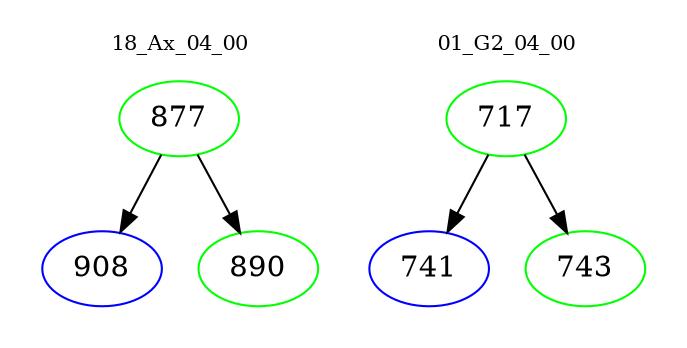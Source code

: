 digraph{
subgraph cluster_0 {
color = white
label = "18_Ax_04_00";
fontsize=10;
T0_877 [label="877", color="green"]
T0_877 -> T0_908 [color="black"]
T0_908 [label="908", color="blue"]
T0_877 -> T0_890 [color="black"]
T0_890 [label="890", color="green"]
}
subgraph cluster_1 {
color = white
label = "01_G2_04_00";
fontsize=10;
T1_717 [label="717", color="green"]
T1_717 -> T1_741 [color="black"]
T1_741 [label="741", color="blue"]
T1_717 -> T1_743 [color="black"]
T1_743 [label="743", color="green"]
}
}
